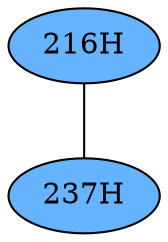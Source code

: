 // The Round Table
graph {
	"216H" [fillcolor="#66B3FF" style=radial]
	"237H" [fillcolor="#66B3FF" style=radial]
	"216H" -- "237H" [penwidth=1]
}
